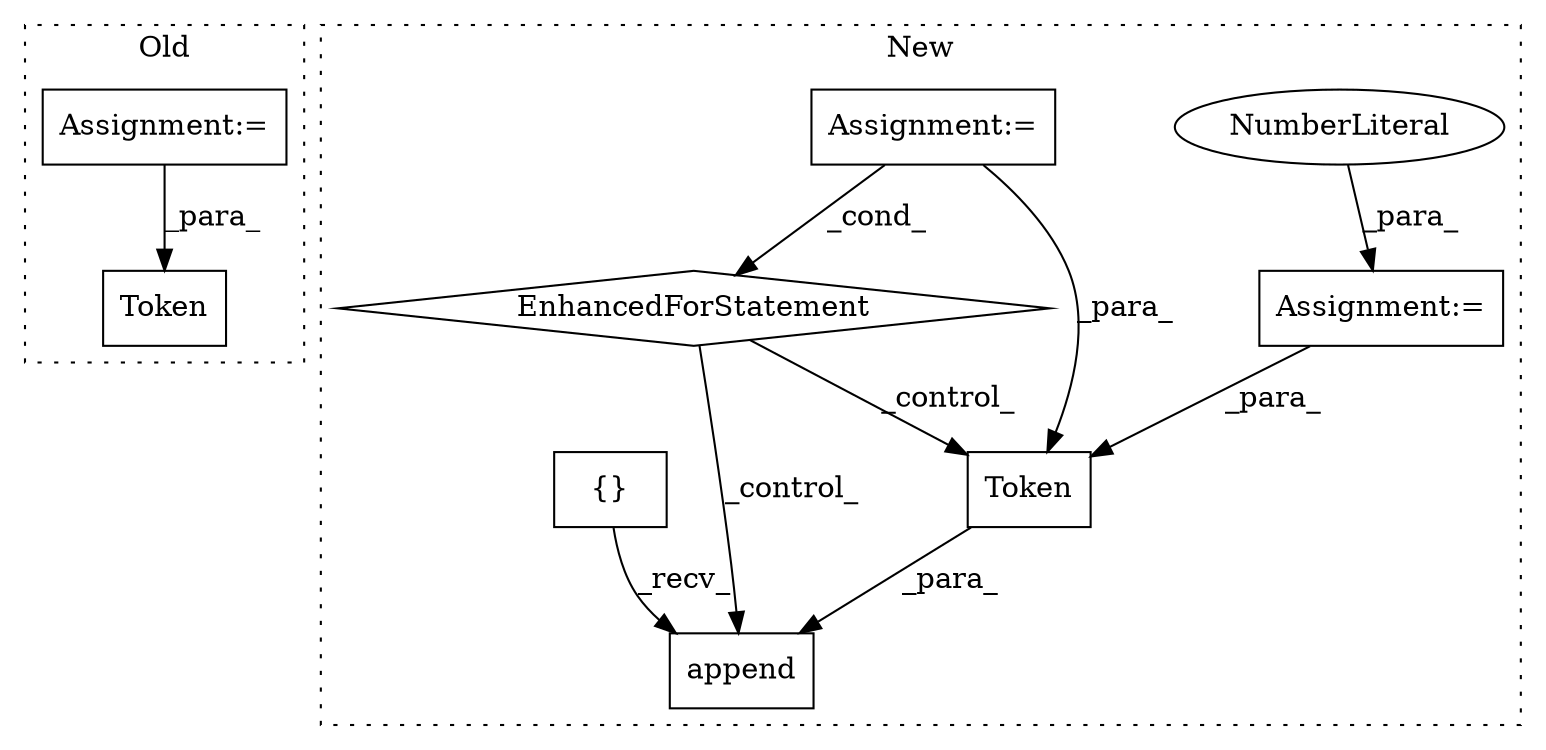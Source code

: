 digraph G {
subgraph cluster0 {
1 [label="Token" a="32" s="12054,12126" l="6,1" shape="box"];
7 [label="Assignment:=" a="7" s="11941" l="1" shape="box"];
label = "Old";
style="dotted";
}
subgraph cluster1 {
2 [label="EnhancedForStatement" a="70" s="12443,12526" l="53,2" shape="diamond"];
3 [label="Token" a="32" s="12554,12618" l="6,1" shape="box"];
4 [label="Assignment:=" a="7" s="12373" l="1" shape="box"];
5 [label="NumberLiteral" a="34" s="12374" l="1" shape="ellipse"];
6 [label="Assignment:=" a="7" s="12069" l="12" shape="box"];
8 [label="append" a="32" s="12646,12670" l="7,1" shape="box"];
9 [label="{}" a="4" s="12435" l="2" shape="box"];
label = "New";
style="dotted";
}
2 -> 3 [label="_control_"];
2 -> 8 [label="_control_"];
3 -> 8 [label="_para_"];
4 -> 3 [label="_para_"];
5 -> 4 [label="_para_"];
6 -> 2 [label="_cond_"];
6 -> 3 [label="_para_"];
7 -> 1 [label="_para_"];
9 -> 8 [label="_recv_"];
}
